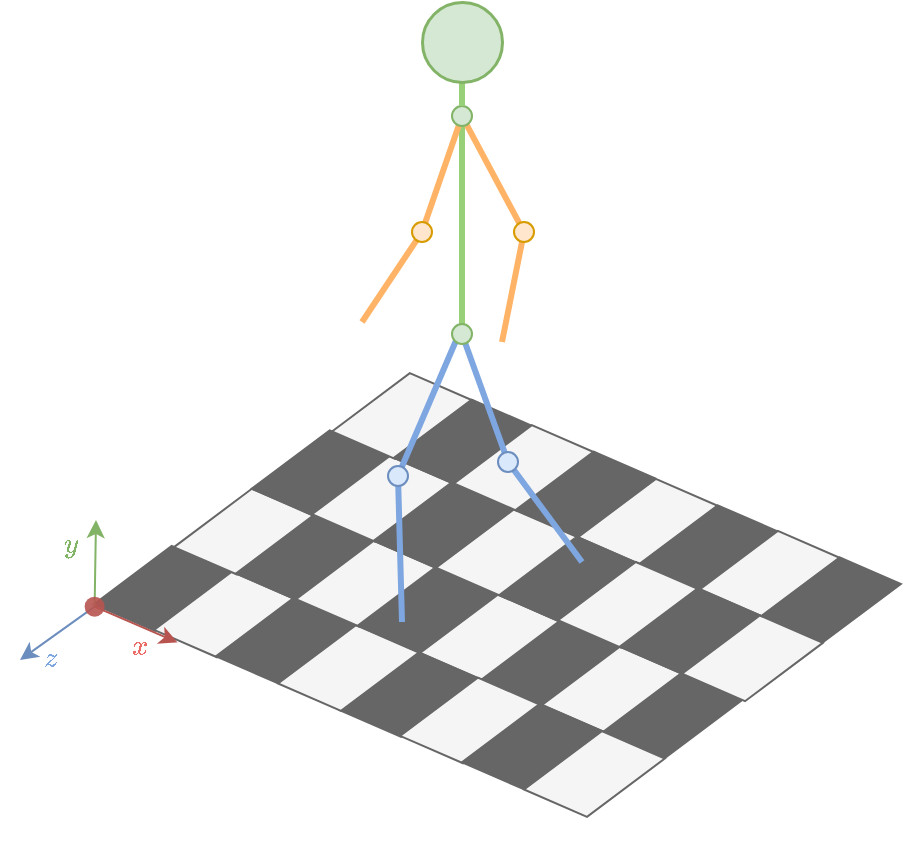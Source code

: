 <mxfile version="18.1.3" type="device"><diagram id="2rBStCcIbKg4QQHAvCbF" name="第 1 页"><mxGraphModel dx="441" dy="358" grid="1" gridSize="10" guides="1" tooltips="1" connect="1" arrows="1" fold="1" page="1" pageScale="1" pageWidth="827" pageHeight="1169" math="1" shadow="0"><root><mxCell id="0"/><mxCell id="1" parent="0"/><mxCell id="08o3q7jZvqvNyWRWGrMy-77" value="" style="group" parent="1" vertex="1" connectable="0"><mxGeometry x="139" y="325.998" width="450.439" height="245.004" as="geometry"/></mxCell><mxCell id="08o3q7jZvqvNyWRWGrMy-67" value="" style="group" parent="08o3q7jZvqvNyWRWGrMy-77" vertex="1" connectable="0"><mxGeometry x="87.002" width="363.437" height="245.004" as="geometry"/></mxCell><mxCell id="08o3q7jZvqvNyWRWGrMy-45" value="" style="group" parent="08o3q7jZvqvNyWRWGrMy-67" vertex="1" connectable="0"><mxGeometry y="57.82" width="284.437" height="187.184" as="geometry"/></mxCell><mxCell id="08o3q7jZvqvNyWRWGrMy-46" value="" style="group" parent="08o3q7jZvqvNyWRWGrMy-45" vertex="1" connectable="0"><mxGeometry x="123" y="52.88" width="161.437" height="134.304" as="geometry"/></mxCell><mxCell id="08o3q7jZvqvNyWRWGrMy-47" value="" style="shape=parallelogram;perimeter=parallelogramPerimeter;whiteSpace=wrap;html=1;fixedSize=1;fontColor=#333333;rotation=23.5;size=24.05;aspect=fixed;fillColor=#f5f5f5;strokeColor=#666666;" parent="08o3q7jZvqvNyWRWGrMy-46" vertex="1"><mxGeometry x="5.998" y="9.892" width="58.4" height="42.23" as="geometry"/></mxCell><mxCell id="08o3q7jZvqvNyWRWGrMy-48" value="" style="shape=parallelogram;perimeter=parallelogramPerimeter;whiteSpace=wrap;html=1;fixedSize=1;fontColor=#333333;rotation=23.5;size=24.05;aspect=fixed;fillColor=#666666;strokeColor=#666666;" parent="08o3q7jZvqvNyWRWGrMy-46" vertex="1"><mxGeometry x="36.998" y="22.892" width="57.4" height="42.23" as="geometry"/></mxCell><mxCell id="08o3q7jZvqvNyWRWGrMy-49" value="" style="shape=parallelogram;perimeter=parallelogramPerimeter;whiteSpace=wrap;html=1;fixedSize=1;fontColor=#333333;rotation=23.5;size=24.05;aspect=fixed;fillColor=#f5f5f5;strokeColor=#666666;" parent="08o3q7jZvqvNyWRWGrMy-46" vertex="1"><mxGeometry x="66.998" y="35.892" width="58.4" height="42.23" as="geometry"/></mxCell><mxCell id="08o3q7jZvqvNyWRWGrMy-50" value="" style="shape=parallelogram;perimeter=parallelogramPerimeter;whiteSpace=wrap;html=1;fixedSize=1;fontColor=#333333;rotation=23.5;size=24.05;aspect=fixed;fillColor=#666666;strokeColor=#666666;" parent="08o3q7jZvqvNyWRWGrMy-46" vertex="1"><mxGeometry x="97.998" y="48.892" width="57.4" height="42.23" as="geometry"/></mxCell><mxCell id="08o3q7jZvqvNyWRWGrMy-51" value="" style="group" parent="08o3q7jZvqvNyWRWGrMy-46" vertex="1" connectable="0"><mxGeometry x="-163.041" y="-24.281" width="285.437" height="154.585" as="geometry"/></mxCell><mxCell id="08o3q7jZvqvNyWRWGrMy-52" value="" style="group" parent="08o3q7jZvqvNyWRWGrMy-51" vertex="1" connectable="0"><mxGeometry x="123" y="53" width="162.437" height="101.585" as="geometry"/></mxCell><mxCell id="08o3q7jZvqvNyWRWGrMy-53" value="" style="shape=parallelogram;perimeter=parallelogramPerimeter;whiteSpace=wrap;html=1;fixedSize=1;fontColor=#333333;rotation=23.5;size=24.05;aspect=fixed;fillColor=#f5f5f5;strokeColor=#666666;" parent="08o3q7jZvqvNyWRWGrMy-52" vertex="1"><mxGeometry x="98.039" y="49.463" width="58.4" height="42.23" as="geometry"/></mxCell><mxCell id="08o3q7jZvqvNyWRWGrMy-54" value="" style="shape=parallelogram;perimeter=parallelogramPerimeter;whiteSpace=wrap;html=1;fixedSize=1;fontColor=#333333;rotation=23.5;size=24.05;aspect=fixed;fillColor=#666666;strokeColor=#666666;" parent="08o3q7jZvqvNyWRWGrMy-52" vertex="1"><mxGeometry x="6.039" y="9.693" width="57.4" height="42.23" as="geometry"/></mxCell><mxCell id="08o3q7jZvqvNyWRWGrMy-55" value="" style="shape=parallelogram;perimeter=parallelogramPerimeter;whiteSpace=wrap;html=1;fixedSize=1;fontColor=#333333;rotation=23.5;size=24.05;aspect=fixed;fillColor=#f5f5f5;strokeColor=#666666;" parent="08o3q7jZvqvNyWRWGrMy-52" vertex="1"><mxGeometry x="36.039" y="22.693" width="58.4" height="42.23" as="geometry"/></mxCell><mxCell id="08o3q7jZvqvNyWRWGrMy-56" value="" style="shape=parallelogram;perimeter=parallelogramPerimeter;whiteSpace=wrap;html=1;fixedSize=1;fontColor=#333333;rotation=23.5;size=24.05;aspect=fixed;fillColor=#666666;strokeColor=#666666;" parent="08o3q7jZvqvNyWRWGrMy-52" vertex="1"><mxGeometry x="67.039" y="35.693" width="57.4" height="42.23" as="geometry"/></mxCell><mxCell id="08o3q7jZvqvNyWRWGrMy-57" value="" style="group" parent="08o3q7jZvqvNyWRWGrMy-51" vertex="1" connectable="0"><mxGeometry width="162.437" height="101.585" as="geometry"/></mxCell><mxCell id="08o3q7jZvqvNyWRWGrMy-58" value="" style="shape=parallelogram;perimeter=parallelogramPerimeter;whiteSpace=wrap;html=1;fixedSize=1;fontColor=#333333;rotation=23.5;size=24.05;aspect=fixed;fillColor=#f5f5f5;strokeColor=#666666;" parent="08o3q7jZvqvNyWRWGrMy-57" vertex="1"><mxGeometry x="98.039" y="49.463" width="58.4" height="42.23" as="geometry"/></mxCell><mxCell id="08o3q7jZvqvNyWRWGrMy-59" value="" style="shape=parallelogram;perimeter=parallelogramPerimeter;whiteSpace=wrap;html=1;fixedSize=1;fontColor=#333333;rotation=23.5;size=24.05;aspect=fixed;fillColor=#666666;strokeColor=#666666;" parent="08o3q7jZvqvNyWRWGrMy-57" vertex="1"><mxGeometry x="6.039" y="9.693" width="57.4" height="42.23" as="geometry"/></mxCell><mxCell id="08o3q7jZvqvNyWRWGrMy-60" value="" style="shape=parallelogram;perimeter=parallelogramPerimeter;whiteSpace=wrap;html=1;fixedSize=1;fontColor=#333333;rotation=23.5;size=24.05;aspect=fixed;fillColor=#f5f5f5;strokeColor=#666666;" parent="08o3q7jZvqvNyWRWGrMy-57" vertex="1"><mxGeometry x="36.039" y="22.693" width="58.4" height="42.23" as="geometry"/></mxCell><mxCell id="08o3q7jZvqvNyWRWGrMy-61" value="" style="shape=parallelogram;perimeter=parallelogramPerimeter;whiteSpace=wrap;html=1;fixedSize=1;fontColor=#333333;rotation=23.5;size=24.05;aspect=fixed;fillColor=#666666;strokeColor=#666666;" parent="08o3q7jZvqvNyWRWGrMy-57" vertex="1"><mxGeometry x="67.039" y="35.693" width="57.4" height="42.23" as="geometry"/></mxCell><mxCell id="08o3q7jZvqvNyWRWGrMy-62" value="" style="group" parent="08o3q7jZvqvNyWRWGrMy-45" vertex="1" connectable="0"><mxGeometry width="161.437" height="100.815" as="geometry"/></mxCell><mxCell id="08o3q7jZvqvNyWRWGrMy-63" value="" style="shape=parallelogram;perimeter=parallelogramPerimeter;whiteSpace=wrap;html=1;fixedSize=1;fontColor=#333333;rotation=23.5;size=24.05;aspect=fixed;fillColor=#f5f5f5;strokeColor=#666666;" parent="08o3q7jZvqvNyWRWGrMy-62" vertex="1"><mxGeometry x="5.998" y="9.892" width="58.4" height="42.23" as="geometry"/></mxCell><mxCell id="08o3q7jZvqvNyWRWGrMy-64" value="" style="shape=parallelogram;perimeter=parallelogramPerimeter;whiteSpace=wrap;html=1;fixedSize=1;fontColor=#333333;rotation=23.5;size=24.05;aspect=fixed;fillColor=#666666;strokeColor=#666666;" parent="08o3q7jZvqvNyWRWGrMy-62" vertex="1"><mxGeometry x="36.998" y="22.892" width="57.4" height="42.23" as="geometry"/></mxCell><mxCell id="08o3q7jZvqvNyWRWGrMy-65" value="" style="shape=parallelogram;perimeter=parallelogramPerimeter;whiteSpace=wrap;html=1;fixedSize=1;fontColor=#333333;rotation=23.5;size=24.05;aspect=fixed;fillColor=#f5f5f5;strokeColor=#666666;" parent="08o3q7jZvqvNyWRWGrMy-62" vertex="1"><mxGeometry x="66.998" y="35.892" width="58.4" height="42.23" as="geometry"/></mxCell><mxCell id="08o3q7jZvqvNyWRWGrMy-66" value="" style="shape=parallelogram;perimeter=parallelogramPerimeter;whiteSpace=wrap;html=1;fixedSize=1;fontColor=#333333;rotation=23.5;size=24.05;aspect=fixed;fillColor=#666666;strokeColor=#666666;" parent="08o3q7jZvqvNyWRWGrMy-62" vertex="1"><mxGeometry x="97.998" y="48.892" width="57.4" height="42.23" as="geometry"/></mxCell><mxCell id="08o3q7jZvqvNyWRWGrMy-38" value="" style="group" parent="08o3q7jZvqvNyWRWGrMy-67" vertex="1" connectable="0"><mxGeometry x="79" width="284.437" height="187.184" as="geometry"/></mxCell><mxCell id="08o3q7jZvqvNyWRWGrMy-31" value="" style="group" parent="08o3q7jZvqvNyWRWGrMy-38" vertex="1" connectable="0"><mxGeometry x="123" y="52.88" width="161.437" height="134.304" as="geometry"/></mxCell><mxCell id="08o3q7jZvqvNyWRWGrMy-16" value="" style="shape=parallelogram;perimeter=parallelogramPerimeter;whiteSpace=wrap;html=1;fixedSize=1;fontColor=#333333;rotation=23.5;size=24.05;aspect=fixed;fillColor=#f5f5f5;strokeColor=#666666;" parent="08o3q7jZvqvNyWRWGrMy-31" vertex="1"><mxGeometry x="5.998" y="9.892" width="58.4" height="42.23" as="geometry"/></mxCell><mxCell id="08o3q7jZvqvNyWRWGrMy-17" value="" style="shape=parallelogram;perimeter=parallelogramPerimeter;whiteSpace=wrap;html=1;fixedSize=1;fontColor=#333333;rotation=23.5;size=24.05;aspect=fixed;fillColor=#666666;strokeColor=#666666;" parent="08o3q7jZvqvNyWRWGrMy-31" vertex="1"><mxGeometry x="36.998" y="22.892" width="57.4" height="42.23" as="geometry"/></mxCell><mxCell id="08o3q7jZvqvNyWRWGrMy-18" value="" style="shape=parallelogram;perimeter=parallelogramPerimeter;whiteSpace=wrap;html=1;fixedSize=1;fontColor=#333333;rotation=23.5;size=24.05;aspect=fixed;fillColor=#f5f5f5;strokeColor=#666666;" parent="08o3q7jZvqvNyWRWGrMy-31" vertex="1"><mxGeometry x="66.998" y="35.892" width="58.4" height="42.23" as="geometry"/></mxCell><mxCell id="08o3q7jZvqvNyWRWGrMy-19" value="" style="shape=parallelogram;perimeter=parallelogramPerimeter;whiteSpace=wrap;html=1;fixedSize=1;fontColor=#333333;rotation=23.5;size=24.05;aspect=fixed;fillColor=#666666;strokeColor=#666666;" parent="08o3q7jZvqvNyWRWGrMy-31" vertex="1"><mxGeometry x="97.998" y="48.892" width="57.4" height="42.23" as="geometry"/></mxCell><mxCell id="08o3q7jZvqvNyWRWGrMy-44" value="" style="group" parent="08o3q7jZvqvNyWRWGrMy-31" vertex="1" connectable="0"><mxGeometry x="-163.041" y="-24.281" width="285.437" height="154.585" as="geometry"/></mxCell><mxCell id="08o3q7jZvqvNyWRWGrMy-32" value="" style="group" parent="08o3q7jZvqvNyWRWGrMy-44" vertex="1" connectable="0"><mxGeometry x="123" y="53" width="162.437" height="101.585" as="geometry"/></mxCell><mxCell id="08o3q7jZvqvNyWRWGrMy-27" value="" style="shape=parallelogram;perimeter=parallelogramPerimeter;whiteSpace=wrap;html=1;fixedSize=1;fontColor=#333333;rotation=23.5;size=24.05;aspect=fixed;fillColor=#f5f5f5;strokeColor=#666666;" parent="08o3q7jZvqvNyWRWGrMy-32" vertex="1"><mxGeometry x="98.039" y="49.463" width="58.4" height="42.23" as="geometry"/></mxCell><mxCell id="08o3q7jZvqvNyWRWGrMy-28" value="" style="shape=parallelogram;perimeter=parallelogramPerimeter;whiteSpace=wrap;html=1;fixedSize=1;fontColor=#333333;rotation=23.5;size=24.05;aspect=fixed;fillColor=#666666;strokeColor=#666666;" parent="08o3q7jZvqvNyWRWGrMy-32" vertex="1"><mxGeometry x="6.039" y="9.693" width="57.4" height="42.23" as="geometry"/></mxCell><mxCell id="08o3q7jZvqvNyWRWGrMy-29" value="" style="shape=parallelogram;perimeter=parallelogramPerimeter;whiteSpace=wrap;html=1;fixedSize=1;fontColor=#333333;rotation=23.5;size=24.05;aspect=fixed;fillColor=#f5f5f5;strokeColor=#666666;" parent="08o3q7jZvqvNyWRWGrMy-32" vertex="1"><mxGeometry x="36.039" y="22.693" width="58.4" height="42.23" as="geometry"/></mxCell><mxCell id="08o3q7jZvqvNyWRWGrMy-30" value="" style="shape=parallelogram;perimeter=parallelogramPerimeter;whiteSpace=wrap;html=1;fixedSize=1;fontColor=#333333;rotation=23.5;size=24.05;aspect=fixed;fillColor=#666666;strokeColor=#666666;" parent="08o3q7jZvqvNyWRWGrMy-32" vertex="1"><mxGeometry x="67.039" y="35.693" width="57.4" height="42.23" as="geometry"/></mxCell><mxCell id="08o3q7jZvqvNyWRWGrMy-39" value="" style="group" parent="08o3q7jZvqvNyWRWGrMy-44" vertex="1" connectable="0"><mxGeometry width="162.437" height="101.585" as="geometry"/></mxCell><mxCell id="08o3q7jZvqvNyWRWGrMy-40" value="" style="shape=parallelogram;perimeter=parallelogramPerimeter;whiteSpace=wrap;html=1;fixedSize=1;fontColor=#333333;rotation=23.5;size=24.05;aspect=fixed;fillColor=#f5f5f5;strokeColor=#666666;" parent="08o3q7jZvqvNyWRWGrMy-39" vertex="1"><mxGeometry x="98.039" y="49.463" width="58.4" height="42.23" as="geometry"/></mxCell><mxCell id="08o3q7jZvqvNyWRWGrMy-41" value="" style="shape=parallelogram;perimeter=parallelogramPerimeter;whiteSpace=wrap;html=1;fixedSize=1;fontColor=#333333;rotation=23.5;size=24.05;aspect=fixed;fillColor=#666666;strokeColor=#666666;" parent="08o3q7jZvqvNyWRWGrMy-39" vertex="1"><mxGeometry x="6.039" y="9.693" width="57.4" height="42.23" as="geometry"/></mxCell><mxCell id="08o3q7jZvqvNyWRWGrMy-42" value="" style="shape=parallelogram;perimeter=parallelogramPerimeter;whiteSpace=wrap;html=1;fixedSize=1;fontColor=#333333;rotation=23.5;size=24.05;aspect=fixed;fillColor=#f5f5f5;strokeColor=#666666;" parent="08o3q7jZvqvNyWRWGrMy-39" vertex="1"><mxGeometry x="36.039" y="22.693" width="58.4" height="42.23" as="geometry"/></mxCell><mxCell id="08o3q7jZvqvNyWRWGrMy-43" value="" style="shape=parallelogram;perimeter=parallelogramPerimeter;whiteSpace=wrap;html=1;fixedSize=1;fontColor=#333333;rotation=23.5;size=24.05;aspect=fixed;fillColor=#666666;strokeColor=#666666;" parent="08o3q7jZvqvNyWRWGrMy-39" vertex="1"><mxGeometry x="67.039" y="35.693" width="57.4" height="42.23" as="geometry"/></mxCell><mxCell id="08o3q7jZvqvNyWRWGrMy-33" value="" style="group" parent="08o3q7jZvqvNyWRWGrMy-38" vertex="1" connectable="0"><mxGeometry width="161.437" height="100.815" as="geometry"/></mxCell><mxCell id="08o3q7jZvqvNyWRWGrMy-34" value="" style="shape=parallelogram;perimeter=parallelogramPerimeter;whiteSpace=wrap;html=1;fixedSize=1;fontColor=#333333;rotation=23.5;size=24.05;aspect=fixed;fillColor=#f5f5f5;strokeColor=#666666;" parent="08o3q7jZvqvNyWRWGrMy-33" vertex="1"><mxGeometry x="5.998" y="9.892" width="58.4" height="42.23" as="geometry"/></mxCell><mxCell id="08o3q7jZvqvNyWRWGrMy-35" value="" style="shape=parallelogram;perimeter=parallelogramPerimeter;whiteSpace=wrap;html=1;fixedSize=1;fontColor=#333333;rotation=23.5;size=24.05;aspect=fixed;fillColor=#666666;strokeColor=#666666;" parent="08o3q7jZvqvNyWRWGrMy-33" vertex="1"><mxGeometry x="36.998" y="22.892" width="57.4" height="42.23" as="geometry"/></mxCell><mxCell id="08o3q7jZvqvNyWRWGrMy-36" value="" style="shape=parallelogram;perimeter=parallelogramPerimeter;whiteSpace=wrap;html=1;fixedSize=1;fontColor=#333333;rotation=23.5;size=24.05;aspect=fixed;fillColor=#f5f5f5;strokeColor=#666666;" parent="08o3q7jZvqvNyWRWGrMy-33" vertex="1"><mxGeometry x="66.998" y="35.892" width="58.4" height="42.23" as="geometry"/></mxCell><mxCell id="08o3q7jZvqvNyWRWGrMy-37" value="" style="shape=parallelogram;perimeter=parallelogramPerimeter;whiteSpace=wrap;html=1;fixedSize=1;fontColor=#333333;rotation=23.5;size=24.05;aspect=fixed;fillColor=#666666;strokeColor=#666666;" parent="08o3q7jZvqvNyWRWGrMy-33" vertex="1"><mxGeometry x="97.998" y="48.892" width="57.4" height="42.23" as="geometry"/></mxCell><mxCell id="08o3q7jZvqvNyWRWGrMy-76" value="" style="group" parent="08o3q7jZvqvNyWRWGrMy-77" vertex="1" connectable="0"><mxGeometry y="83.002" width="114.308" height="79.002" as="geometry"/></mxCell><mxCell id="08o3q7jZvqvNyWRWGrMy-75" value="" style="endArrow=classic;html=1;rounded=0;fontColor=#EA6B66;fillColor=#d5e8d4;strokeColor=#82b366;" parent="08o3q7jZvqvNyWRWGrMy-76" source="xDx15PpWBKXhYgiGdssp-9" edge="1"><mxGeometry width="50" height="50" relative="1" as="geometry"><mxPoint x="38" y="30" as="sourcePoint"/><mxPoint x="48" as="targetPoint"/></mxGeometry></mxCell><mxCell id="08o3q7jZvqvNyWRWGrMy-9" value="&lt;font color=&quot;#7ea6e0&quot;&gt;$$z$$&lt;/font&gt;" style="text;html=1;resizable=0;autosize=1;align=center;verticalAlign=middle;points=[];fillColor=none;strokeColor=none;rounded=0;opacity=80;fontColor=#B85450;" parent="08o3q7jZvqvNyWRWGrMy-76" vertex="1"><mxGeometry y="59.002" width="50" height="20" as="geometry"/></mxCell><mxCell id="08o3q7jZvqvNyWRWGrMy-8" value="" style="endArrow=classic;html=1;rounded=0;strokeWidth=1;fillColor=#dae8fc;strokeColor=#6c8ebf;startArrow=none;exitX=0.493;exitY=0.58;exitDx=0;exitDy=0;exitPerimeter=0;" parent="08o3q7jZvqvNyWRWGrMy-76" source="xDx15PpWBKXhYgiGdssp-9" edge="1"><mxGeometry width="50" height="50" relative="1" as="geometry"><mxPoint x="52.39" y="48.222" as="sourcePoint"/><mxPoint x="10" y="70" as="targetPoint"/></mxGeometry></mxCell><mxCell id="4WVCiVOnCowZ4GVWjEcy-10" value="" style="endArrow=classic;html=1;rounded=0;strokeWidth=1;fillColor=#f8cecc;strokeColor=#b85450;" parent="08o3q7jZvqvNyWRWGrMy-76" source="xDx15PpWBKXhYgiGdssp-9" edge="1"><mxGeometry width="50" height="50" relative="1" as="geometry"><mxPoint x="44.612" y="40.444" as="sourcePoint"/><mxPoint x="88.749" y="61.25" as="targetPoint"/></mxGeometry></mxCell><mxCell id="xDx15PpWBKXhYgiGdssp-9" value="" style="shape=waypoint;sketch=0;fillStyle=solid;size=6;pointerEvents=1;points=[];fillColor=none;resizable=0;rotatable=0;perimeter=centerPerimeter;snapToPoint=1;strokeColor=#B85450;strokeWidth=3;opacity=90;" parent="08o3q7jZvqvNyWRWGrMy-76" vertex="1"><mxGeometry x="27.306" y="23.333" width="40" height="40" as="geometry"/></mxCell><mxCell id="4WVCiVOnCowZ4GVWjEcy-33" value="$$y$$" style="text;html=1;resizable=0;autosize=1;align=center;verticalAlign=middle;points=[];fillColor=none;strokeColor=none;rounded=0;opacity=80;fontColor=#82B366;" parent="08o3q7jZvqvNyWRWGrMy-76" vertex="1"><mxGeometry x="9.998" y="2" width="50" height="20" as="geometry"/></mxCell><mxCell id="08o3q7jZvqvNyWRWGrMy-70" value="&lt;font color=&quot;#ea6b66&quot;&gt;$$x$$&lt;/font&gt;" style="text;html=1;resizable=0;autosize=1;align=center;verticalAlign=middle;points=[];fillColor=none;strokeColor=none;rounded=0;opacity=80;fontColor=#82B366;" parent="08o3q7jZvqvNyWRWGrMy-76" vertex="1"><mxGeometry x="44.998" y="53.0" width="50" height="20" as="geometry"/></mxCell><mxCell id="Q1zCHaA6UY-iwDIbEtfp-1" value="" style="endArrow=none;html=1;rounded=0;fontColor=#000000;strokeColor=#7EA6E0;strokeWidth=3;enumerate=0;startFill=0;" parent="1" source="Q1zCHaA6UY-iwDIbEtfp-11" edge="1"><mxGeometry width="50" height="50" relative="1" as="geometry"><mxPoint x="365" y="412" as="sourcePoint"/><mxPoint x="430" y="430" as="targetPoint"/></mxGeometry></mxCell><mxCell id="Q1zCHaA6UY-iwDIbEtfp-2" value="" style="endArrow=none;html=1;rounded=0;fontColor=#000000;strokeColor=#7EA6E0;strokeWidth=3;enumerate=0;startFill=0;" parent="1" source="Q1zCHaA6UY-iwDIbEtfp-13" target="Q1zCHaA6UY-iwDIbEtfp-11" edge="1"><mxGeometry width="50" height="50" relative="1" as="geometry"><mxPoint x="385" y="332" as="sourcePoint"/><mxPoint x="385" y="372" as="targetPoint"/></mxGeometry></mxCell><mxCell id="Q1zCHaA6UY-iwDIbEtfp-3" value="" style="endArrow=none;html=1;rounded=0;fontColor=#000000;strokeColor=#7EA6E0;strokeWidth=3;enumerate=0;startFill=0;" parent="1" source="Q1zCHaA6UY-iwDIbEtfp-12" edge="1"><mxGeometry width="50" height="50" relative="1" as="geometry"><mxPoint x="435" y="402" as="sourcePoint"/><mxPoint x="340" y="460" as="targetPoint"/></mxGeometry></mxCell><mxCell id="Q1zCHaA6UY-iwDIbEtfp-4" value="" style="endArrow=none;html=1;rounded=0;fontColor=#000000;strokeColor=#7EA6E0;strokeWidth=3;enumerate=0;startFill=0;exitX=0.342;exitY=0.5;exitDx=0;exitDy=0;exitPerimeter=0;" parent="1" source="Q1zCHaA6UY-iwDIbEtfp-13" target="Q1zCHaA6UY-iwDIbEtfp-12" edge="1"><mxGeometry width="50" height="50" relative="1" as="geometry"><mxPoint x="405" y="332" as="sourcePoint"/><mxPoint x="425" y="372" as="targetPoint"/></mxGeometry></mxCell><mxCell id="Q1zCHaA6UY-iwDIbEtfp-5" value="" style="endArrow=none;html=1;rounded=0;fontColor=#000000;strokeColor=#97D077;strokeWidth=3;enumerate=0;startFill=0;fillColor=#d5e8d4;entryX=0.5;entryY=0;entryDx=0;entryDy=0;startArrow=none;" parent="1" source="Q1zCHaA6UY-iwDIbEtfp-15" edge="1"><mxGeometry width="50" height="50" relative="1" as="geometry"><mxPoint x="370" y="193" as="sourcePoint"/><mxPoint x="370" y="312" as="targetPoint"/></mxGeometry></mxCell><mxCell id="Q1zCHaA6UY-iwDIbEtfp-6" value="" style="endArrow=none;html=1;rounded=0;fontColor=#000000;strokeColor=#FFB366;strokeWidth=3;enumerate=0;startFill=0;" parent="1" source="Q1zCHaA6UY-iwDIbEtfp-18" edge="1"><mxGeometry width="50" height="50" relative="1" as="geometry"><mxPoint x="330" y="281" as="sourcePoint"/><mxPoint x="320" y="310" as="targetPoint"/></mxGeometry></mxCell><mxCell id="Q1zCHaA6UY-iwDIbEtfp-7" value="" style="endArrow=none;html=1;rounded=0;fontColor=#000000;strokeColor=#FFB366;strokeWidth=3;enumerate=0;startFill=0;" parent="1" source="Q1zCHaA6UY-iwDIbEtfp-15" target="Q1zCHaA6UY-iwDIbEtfp-18" edge="1"><mxGeometry width="50" height="50" relative="1" as="geometry"><mxPoint x="365" y="203" as="sourcePoint"/><mxPoint x="340" y="243" as="targetPoint"/></mxGeometry></mxCell><mxCell id="Q1zCHaA6UY-iwDIbEtfp-8" value="" style="endArrow=none;html=1;rounded=0;fontColor=#000000;strokeColor=#FFB366;strokeWidth=3;enumerate=0;startFill=0;" parent="1" source="Q1zCHaA6UY-iwDIbEtfp-17" edge="1"><mxGeometry width="50" height="50" relative="1" as="geometry"><mxPoint x="404" y="289" as="sourcePoint"/><mxPoint x="390" y="320" as="targetPoint"/></mxGeometry></mxCell><mxCell id="Q1zCHaA6UY-iwDIbEtfp-9" value="" style="endArrow=none;html=1;rounded=0;fontColor=#000000;strokeColor=#FFB366;strokeWidth=3;enumerate=0;startFill=0;fillColor=#fff2cc;" parent="1" source="Q1zCHaA6UY-iwDIbEtfp-15" target="Q1zCHaA6UY-iwDIbEtfp-17" edge="1"><mxGeometry width="50" height="50" relative="1" as="geometry"><mxPoint x="375" y="203" as="sourcePoint"/><mxPoint x="390" y="243" as="targetPoint"/></mxGeometry></mxCell><mxCell id="Q1zCHaA6UY-iwDIbEtfp-11" value="" style="ellipse;whiteSpace=wrap;html=1;aspect=fixed;fillColor=#dae8fc;strokeColor=#6c8ebf;" parent="1" vertex="1"><mxGeometry x="388" y="375" width="10" height="10" as="geometry"/></mxCell><mxCell id="Q1zCHaA6UY-iwDIbEtfp-12" value="" style="ellipse;whiteSpace=wrap;html=1;aspect=fixed;fillColor=#dae8fc;strokeColor=#6c8ebf;" parent="1" vertex="1"><mxGeometry x="333" y="382" width="10" height="10" as="geometry"/></mxCell><mxCell id="Q1zCHaA6UY-iwDIbEtfp-13" value="" style="ellipse;whiteSpace=wrap;html=1;aspect=fixed;fillColor=#d5e8d4;strokeColor=#82b366;" parent="1" vertex="1"><mxGeometry x="365" y="311" width="10" height="10" as="geometry"/></mxCell><mxCell id="Q1zCHaA6UY-iwDIbEtfp-15" value="" style="ellipse;whiteSpace=wrap;html=1;aspect=fixed;fillColor=#d5e8d4;strokeColor=#82b366;" parent="1" vertex="1"><mxGeometry x="365" y="202" width="10" height="10" as="geometry"/></mxCell><mxCell id="Q1zCHaA6UY-iwDIbEtfp-16" value="" style="endArrow=none;html=1;rounded=0;fontColor=#000000;strokeColor=#97D077;strokeWidth=3;enumerate=0;startFill=0;fillColor=#d5e8d4;entryX=0.5;entryY=0;entryDx=0;entryDy=0;" parent="1" source="Q1zCHaA6UY-iwDIbEtfp-20" target="Q1zCHaA6UY-iwDIbEtfp-15" edge="1"><mxGeometry width="50" height="50" relative="1" as="geometry"><mxPoint x="370" y="190" as="sourcePoint"/><mxPoint x="370" y="309" as="targetPoint"/></mxGeometry></mxCell><mxCell id="Q1zCHaA6UY-iwDIbEtfp-17" value="" style="ellipse;whiteSpace=wrap;html=1;aspect=fixed;fillColor=#ffe6cc;strokeColor=#d79b00;" parent="1" vertex="1"><mxGeometry x="396" y="260" width="10" height="10" as="geometry"/></mxCell><mxCell id="Q1zCHaA6UY-iwDIbEtfp-18" value="" style="ellipse;whiteSpace=wrap;html=1;aspect=fixed;fillColor=#ffe6cc;strokeColor=#d79b00;" parent="1" vertex="1"><mxGeometry x="345" y="260" width="10" height="10" as="geometry"/></mxCell><mxCell id="Q1zCHaA6UY-iwDIbEtfp-20" value="" style="ellipse;whiteSpace=wrap;html=1;aspect=fixed;fillColor=#d5e8d4;strokeColor=#82b366;strokeWidth=1.5;" parent="1" vertex="1"><mxGeometry x="350" y="150" width="40" height="40" as="geometry"/></mxCell></root></mxGraphModel></diagram></mxfile>
